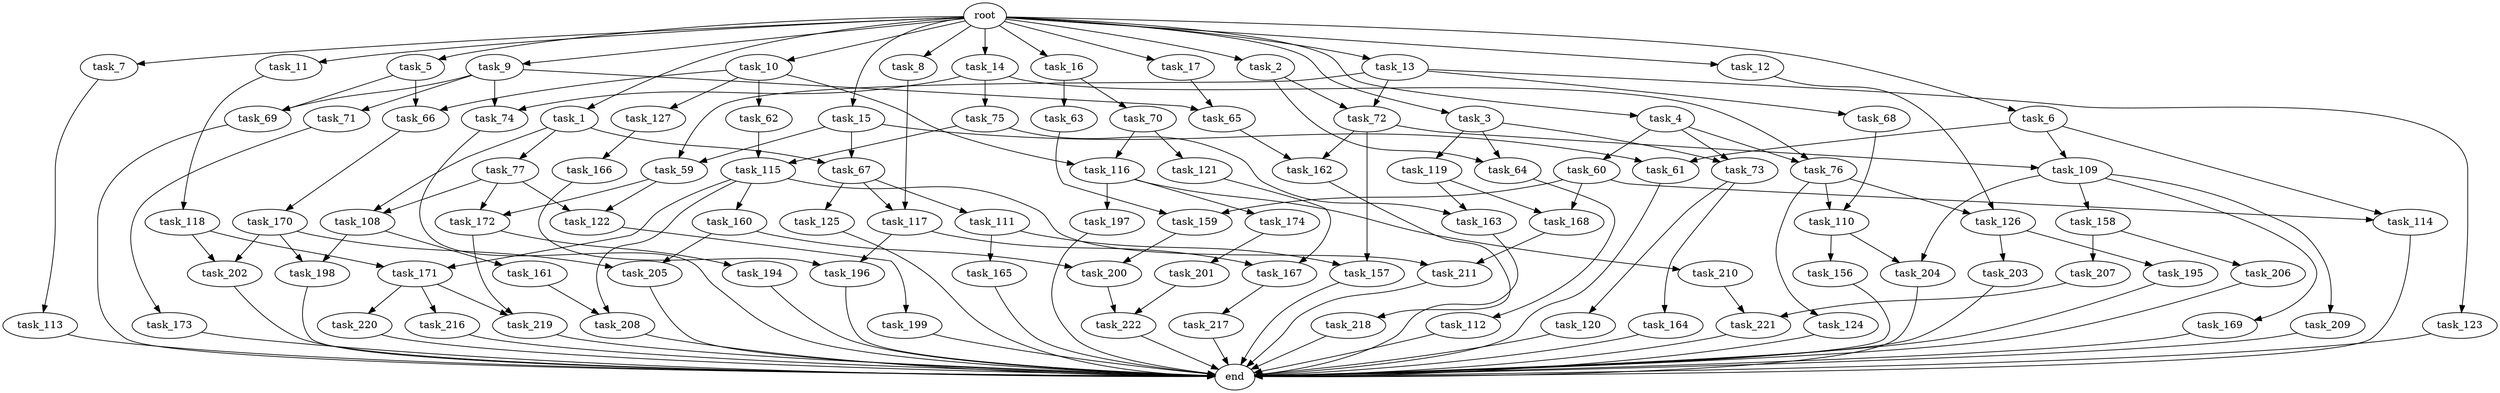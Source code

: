 digraph G {
  task_116 [size="1408749273088.000000"];
  task_163 [size="523986010112.000000"];
  task_15 [size="1024.000000"];
  task_118 [size="34359738368.000000"];
  task_169 [size="137438953472.000000"];
  task_207 [size="77309411328.000000"];
  task_168 [size="523986010112.000000"];
  task_161 [size="77309411328.000000"];
  task_173 [size="695784701952.000000"];
  task_7 [size="1024.000000"];
  task_119 [size="420906795008.000000"];
  task_220 [size="214748364800.000000"];
  task_166 [size="214748364800.000000"];
  task_75 [size="34359738368.000000"];
  task_204 [size="558345748480.000000"];
  task_117 [size="352187318272.000000"];
  task_196 [size="841813590016.000000"];
  task_9 [size="1024.000000"];
  task_199 [size="309237645312.000000"];
  task_211 [size="1073741824000.000000"];
  task_216 [size="214748364800.000000"];
  task_112 [size="858993459200.000000"];
  task_59 [size="429496729600.000000"];
  task_121 [size="549755813888.000000"];
  task_164 [size="695784701952.000000"];
  task_217 [size="549755813888.000000"];
  task_202 [size="292057776128.000000"];
  task_73 [size="455266533376.000000"];
  task_172 [size="627065225216.000000"];
  task_77 [size="695784701952.000000"];
  task_198 [size="154618822656.000000"];
  task_65 [size="455266533376.000000"];
  task_222 [size="1245540515840.000000"];
  task_159 [size="764504178688.000000"];
  task_63 [size="214748364800.000000"];
  task_68 [size="214748364800.000000"];
  task_115 [size="910533066752.000000"];
  task_206 [size="77309411328.000000"];
  task_160 [size="858993459200.000000"];
  task_61 [size="249108103168.000000"];
  task_64 [size="1279900254208.000000"];
  task_11 [size="1024.000000"];
  task_167 [size="841813590016.000000"];
  task_125 [size="214748364800.000000"];
  task_156 [size="420906795008.000000"];
  task_1 [size="1024.000000"];
  task_157 [size="1168231104512.000000"];
  task_109 [size="343597383680.000000"];
  task_210 [size="137438953472.000000"];
  task_201 [size="549755813888.000000"];
  task_69 [size="970662608896.000000"];
  task_171 [size="1073741824000.000000"];
  task_162 [size="523986010112.000000"];
  task_123 [size="214748364800.000000"];
  task_194 [size="137438953472.000000"];
  task_108 [size="1245540515840.000000"];
  task_62 [size="858993459200.000000"];
  task_66 [size="1408749273088.000000"];
  task_205 [size="936302870528.000000"];
  task_127 [size="858993459200.000000"];
  task_195 [size="695784701952.000000"];
  end [size="0.000000"];
  task_126 [size="1116691496960.000000"];
  task_4 [size="1024.000000"];
  task_60 [size="34359738368.000000"];
  task_10 [size="1024.000000"];
  task_158 [size="137438953472.000000"];
  task_70 [size="214748364800.000000"];
  task_71 [size="420906795008.000000"];
  task_67 [size="910533066752.000000"];
  task_14 [size="1024.000000"];
  task_12 [size="1024.000000"];
  task_13 [size="1024.000000"];
  task_174 [size="137438953472.000000"];
  task_3 [size="1024.000000"];
  task_114 [size="249108103168.000000"];
  task_5 [size="1024.000000"];
  task_113 [size="695784701952.000000"];
  task_6 [size="1024.000000"];
  task_203 [size="695784701952.000000"];
  task_124 [size="695784701952.000000"];
  task_2 [size="1024.000000"];
  task_209 [size="137438953472.000000"];
  task_221 [size="455266533376.000000"];
  task_219 [size="352187318272.000000"];
  task_72 [size="1073741824000.000000"];
  task_74 [size="455266533376.000000"];
  task_170 [size="137438953472.000000"];
  task_17 [size="1024.000000"];
  task_76 [size="68719476736.000000"];
  task_165 [size="858993459200.000000"];
  task_120 [size="695784701952.000000"];
  task_200 [size="936302870528.000000"];
  root [size="0.000000"];
  task_197 [size="137438953472.000000"];
  task_111 [size="214748364800.000000"];
  task_8 [size="1024.000000"];
  task_16 [size="1024.000000"];
  task_218 [size="137438953472.000000"];
  task_110 [size="833223655424.000000"];
  task_122 [size="627065225216.000000"];
  task_208 [size="1408749273088.000000"];

  task_116 -> task_210 [size="134217728.000000"];
  task_116 -> task_174 [size="134217728.000000"];
  task_116 -> task_197 [size="134217728.000000"];
  task_163 -> end [size="1.000000"];
  task_15 -> task_67 [size="209715200.000000"];
  task_15 -> task_59 [size="209715200.000000"];
  task_15 -> task_61 [size="209715200.000000"];
  task_118 -> task_171 [size="209715200.000000"];
  task_118 -> task_202 [size="209715200.000000"];
  task_169 -> end [size="1.000000"];
  task_207 -> task_221 [size="33554432.000000"];
  task_168 -> task_211 [size="209715200.000000"];
  task_161 -> task_208 [size="536870912.000000"];
  task_173 -> end [size="1.000000"];
  task_7 -> task_113 [size="679477248.000000"];
  task_119 -> task_163 [size="301989888.000000"];
  task_119 -> task_168 [size="301989888.000000"];
  task_220 -> end [size="1.000000"];
  task_166 -> task_196 [size="411041792.000000"];
  task_75 -> task_163 [size="209715200.000000"];
  task_75 -> task_115 [size="209715200.000000"];
  task_204 -> end [size="1.000000"];
  task_117 -> task_167 [size="411041792.000000"];
  task_117 -> task_196 [size="411041792.000000"];
  task_196 -> end [size="1.000000"];
  task_9 -> task_65 [size="411041792.000000"];
  task_9 -> task_69 [size="411041792.000000"];
  task_9 -> task_74 [size="411041792.000000"];
  task_9 -> task_71 [size="411041792.000000"];
  task_199 -> end [size="1.000000"];
  task_211 -> end [size="1.000000"];
  task_216 -> end [size="1.000000"];
  task_112 -> end [size="1.000000"];
  task_59 -> task_122 [size="75497472.000000"];
  task_59 -> task_172 [size="75497472.000000"];
  task_121 -> task_167 [size="411041792.000000"];
  task_164 -> end [size="1.000000"];
  task_217 -> end [size="1.000000"];
  task_202 -> end [size="1.000000"];
  task_73 -> task_120 [size="679477248.000000"];
  task_73 -> task_164 [size="679477248.000000"];
  task_172 -> task_194 [size="134217728.000000"];
  task_172 -> task_219 [size="134217728.000000"];
  task_77 -> task_108 [size="536870912.000000"];
  task_77 -> task_122 [size="536870912.000000"];
  task_77 -> task_172 [size="536870912.000000"];
  task_198 -> end [size="1.000000"];
  task_65 -> task_162 [size="209715200.000000"];
  task_222 -> end [size="1.000000"];
  task_159 -> task_200 [size="75497472.000000"];
  task_63 -> task_159 [size="536870912.000000"];
  task_68 -> task_110 [size="134217728.000000"];
  task_115 -> task_160 [size="838860800.000000"];
  task_115 -> task_208 [size="838860800.000000"];
  task_115 -> task_171 [size="838860800.000000"];
  task_115 -> task_211 [size="838860800.000000"];
  task_206 -> end [size="1.000000"];
  task_160 -> task_200 [size="838860800.000000"];
  task_160 -> task_205 [size="838860800.000000"];
  task_61 -> end [size="1.000000"];
  task_64 -> task_112 [size="838860800.000000"];
  task_11 -> task_118 [size="33554432.000000"];
  task_167 -> task_217 [size="536870912.000000"];
  task_125 -> end [size="1.000000"];
  task_156 -> end [size="1.000000"];
  task_1 -> task_108 [size="679477248.000000"];
  task_1 -> task_67 [size="679477248.000000"];
  task_1 -> task_77 [size="679477248.000000"];
  task_157 -> end [size="1.000000"];
  task_109 -> task_158 [size="134217728.000000"];
  task_109 -> task_204 [size="134217728.000000"];
  task_109 -> task_169 [size="134217728.000000"];
  task_109 -> task_209 [size="134217728.000000"];
  task_210 -> task_221 [size="411041792.000000"];
  task_201 -> task_222 [size="536870912.000000"];
  task_69 -> end [size="1.000000"];
  task_171 -> task_220 [size="209715200.000000"];
  task_171 -> task_216 [size="209715200.000000"];
  task_171 -> task_219 [size="209715200.000000"];
  task_162 -> task_218 [size="134217728.000000"];
  task_123 -> end [size="1.000000"];
  task_194 -> end [size="1.000000"];
  task_108 -> task_161 [size="75497472.000000"];
  task_108 -> task_198 [size="75497472.000000"];
  task_62 -> task_115 [size="679477248.000000"];
  task_66 -> task_170 [size="134217728.000000"];
  task_205 -> end [size="1.000000"];
  task_127 -> task_166 [size="209715200.000000"];
  task_195 -> end [size="1.000000"];
  task_126 -> task_195 [size="679477248.000000"];
  task_126 -> task_203 [size="679477248.000000"];
  task_4 -> task_73 [size="33554432.000000"];
  task_4 -> task_60 [size="33554432.000000"];
  task_4 -> task_76 [size="33554432.000000"];
  task_60 -> task_114 [size="209715200.000000"];
  task_60 -> task_168 [size="209715200.000000"];
  task_60 -> task_159 [size="209715200.000000"];
  task_10 -> task_66 [size="838860800.000000"];
  task_10 -> task_116 [size="838860800.000000"];
  task_10 -> task_127 [size="838860800.000000"];
  task_10 -> task_62 [size="838860800.000000"];
  task_158 -> task_206 [size="75497472.000000"];
  task_158 -> task_207 [size="75497472.000000"];
  task_70 -> task_116 [size="536870912.000000"];
  task_70 -> task_121 [size="536870912.000000"];
  task_71 -> task_173 [size="679477248.000000"];
  task_67 -> task_117 [size="209715200.000000"];
  task_67 -> task_125 [size="209715200.000000"];
  task_67 -> task_111 [size="209715200.000000"];
  task_14 -> task_75 [size="33554432.000000"];
  task_14 -> task_76 [size="33554432.000000"];
  task_14 -> task_74 [size="33554432.000000"];
  task_12 -> task_126 [size="411041792.000000"];
  task_13 -> task_68 [size="209715200.000000"];
  task_13 -> task_59 [size="209715200.000000"];
  task_13 -> task_72 [size="209715200.000000"];
  task_13 -> task_123 [size="209715200.000000"];
  task_174 -> task_201 [size="536870912.000000"];
  task_3 -> task_119 [size="411041792.000000"];
  task_3 -> task_73 [size="411041792.000000"];
  task_3 -> task_64 [size="411041792.000000"];
  task_114 -> end [size="1.000000"];
  task_5 -> task_66 [size="536870912.000000"];
  task_5 -> task_69 [size="536870912.000000"];
  task_113 -> end [size="1.000000"];
  task_6 -> task_114 [size="33554432.000000"];
  task_6 -> task_109 [size="33554432.000000"];
  task_6 -> task_61 [size="33554432.000000"];
  task_203 -> end [size="1.000000"];
  task_124 -> end [size="1.000000"];
  task_2 -> task_64 [size="838860800.000000"];
  task_2 -> task_72 [size="838860800.000000"];
  task_209 -> end [size="1.000000"];
  task_221 -> end [size="1.000000"];
  task_219 -> end [size="1.000000"];
  task_72 -> task_109 [size="301989888.000000"];
  task_72 -> task_162 [size="301989888.000000"];
  task_72 -> task_157 [size="301989888.000000"];
  task_74 -> end [size="1.000000"];
  task_170 -> task_202 [size="75497472.000000"];
  task_170 -> task_205 [size="75497472.000000"];
  task_170 -> task_198 [size="75497472.000000"];
  task_17 -> task_65 [size="33554432.000000"];
  task_76 -> task_110 [size="679477248.000000"];
  task_76 -> task_124 [size="679477248.000000"];
  task_76 -> task_126 [size="679477248.000000"];
  task_165 -> end [size="1.000000"];
  task_120 -> end [size="1.000000"];
  task_200 -> task_222 [size="679477248.000000"];
  root -> task_13 [size="1.000000"];
  root -> task_17 [size="1.000000"];
  root -> task_3 [size="1.000000"];
  root -> task_4 [size="1.000000"];
  root -> task_11 [size="1.000000"];
  root -> task_15 [size="1.000000"];
  root -> task_10 [size="1.000000"];
  root -> task_6 [size="1.000000"];
  root -> task_9 [size="1.000000"];
  root -> task_8 [size="1.000000"];
  root -> task_2 [size="1.000000"];
  root -> task_1 [size="1.000000"];
  root -> task_5 [size="1.000000"];
  root -> task_7 [size="1.000000"];
  root -> task_16 [size="1.000000"];
  root -> task_14 [size="1.000000"];
  root -> task_12 [size="1.000000"];
  task_197 -> end [size="1.000000"];
  task_111 -> task_165 [size="838860800.000000"];
  task_111 -> task_157 [size="838860800.000000"];
  task_8 -> task_117 [size="134217728.000000"];
  task_16 -> task_63 [size="209715200.000000"];
  task_16 -> task_70 [size="209715200.000000"];
  task_218 -> end [size="1.000000"];
  task_110 -> task_156 [size="411041792.000000"];
  task_110 -> task_204 [size="411041792.000000"];
  task_122 -> task_199 [size="301989888.000000"];
  task_208 -> end [size="1.000000"];
}
